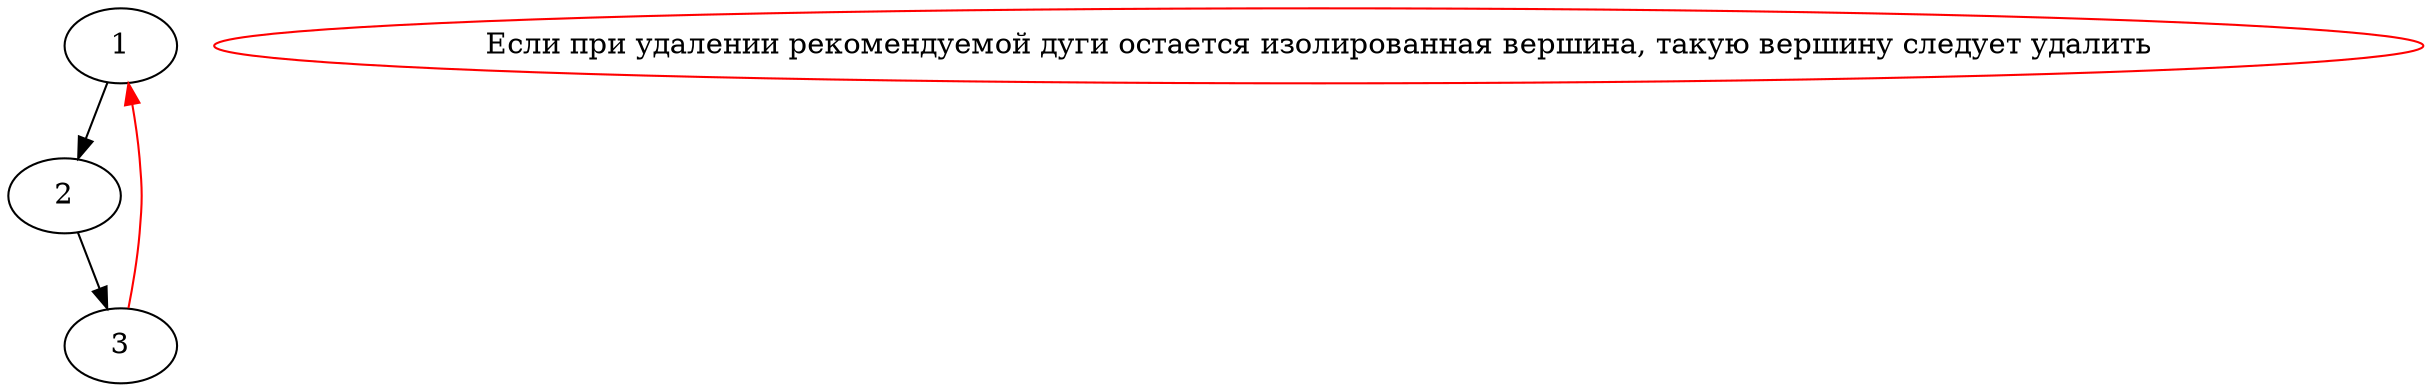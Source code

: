 digraph Cycle3 
{
    1 -> 2;
    2 -> 3;
    3 -> 1 [color=red];
    c[color = red label = "Если при удалении рекомендуемой дуги остается изолированная вершина, такую вершину следует удалить"];
}
